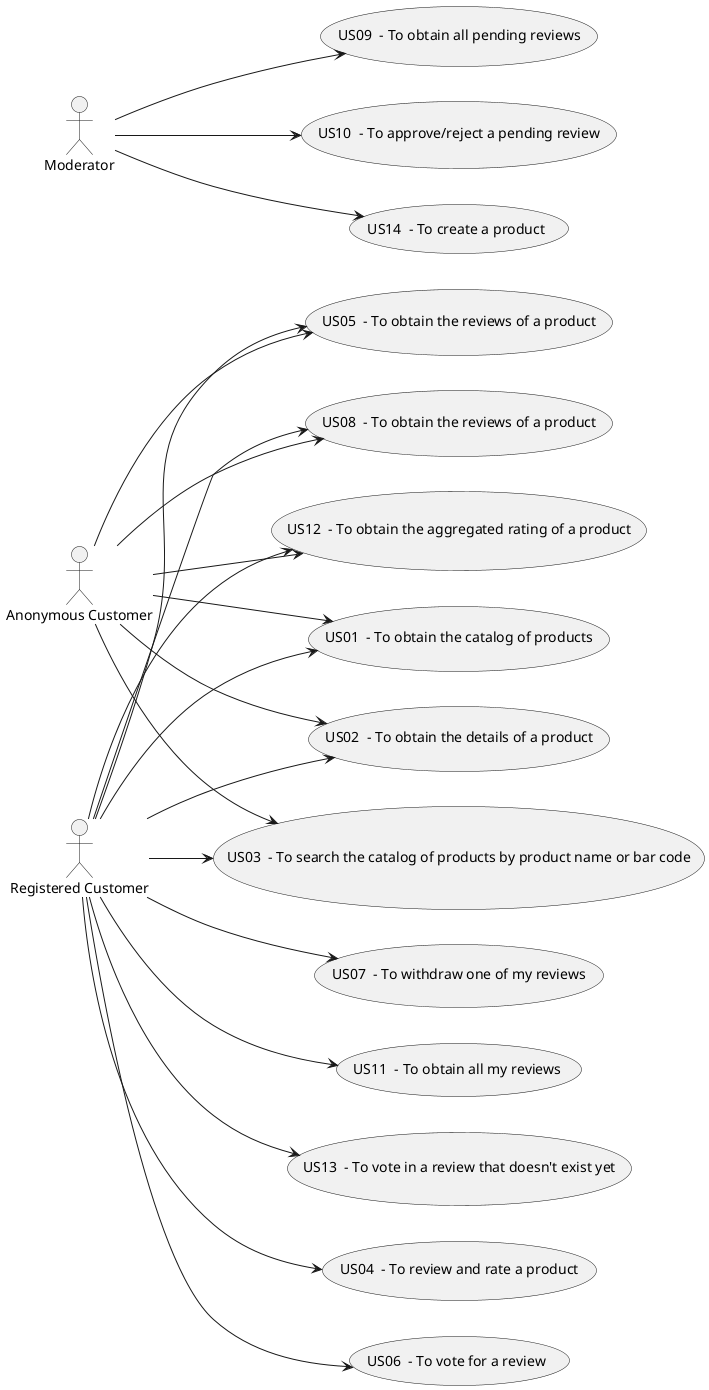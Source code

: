 @startuml
'https://plantuml.com/use-case-diagram

left to right direction


:Anonymous Customer: as aCostumer
:Registered Customer: as rCostumer
:Moderator: as moderator


(US01  - To obtain the catalog of products) as US01
(US02  - To obtain the details of a product) as US02
(US03  - To search the catalog of products by product name or bar code) as US03
(US04  - To review and rate a product) as US04
(US05  - To obtain the reviews of a product) as US05
(US06  - To vote for a review) as US06
(US07  - To withdraw one of my reviews) as US07
(US08  - To obtain the reviews of a product) as US08
(US09  - To obtain all pending reviews) as US09
(US10  - To approve/reject a pending review) as US10
(US11  - To obtain all my reviews) as US11
(US12  - To obtain the aggregated rating of a product) as US12
(US13  - To vote in a review that doesn't exist yet) as US13
(US14  - To create a product) as US14

'package 1'
aCostumer --> US01
aCostumer --> US02
aCostumer --> US03

rCostumer --> US01
rCostumer --> US02
rCostumer --> US03

'package 2'
rCostumer --> US04
rCostumer --> US05
aCostumer --> US05

'package 3'
rCostumer --> US06
rCostumer --> US07
rCostumer --> US08
aCostumer --> US08

'package 4'
moderator --> US09
moderator --> US10
rCostumer --> US11

'package 5'
aCostumer --> US12
rCostumer --> US12

rCostumer --> US13
moderator --> US14





@enduml
